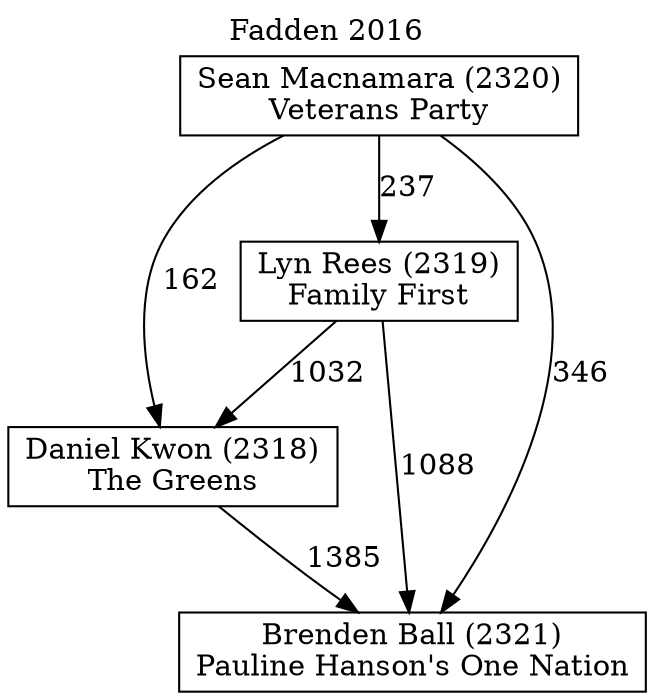 // House preference flow
digraph "Brenden Ball (2321)_Fadden_2016" {
	graph [label="Fadden 2016" labelloc=t mclimit=10]
	node [shape=box]
	"Daniel Kwon (2318)" [label="Daniel Kwon (2318)
The Greens"]
	"Lyn Rees (2319)" [label="Lyn Rees (2319)
Family First"]
	"Sean Macnamara (2320)" [label="Sean Macnamara (2320)
Veterans Party"]
	"Brenden Ball (2321)" [label="Brenden Ball (2321)
Pauline Hanson's One Nation"]
	"Lyn Rees (2319)" -> "Brenden Ball (2321)" [label=1088]
	"Daniel Kwon (2318)" -> "Brenden Ball (2321)" [label=1385]
	"Sean Macnamara (2320)" -> "Daniel Kwon (2318)" [label=162]
	"Sean Macnamara (2320)" -> "Brenden Ball (2321)" [label=346]
	"Sean Macnamara (2320)" -> "Lyn Rees (2319)" [label=237]
	"Lyn Rees (2319)" -> "Daniel Kwon (2318)" [label=1032]
}
